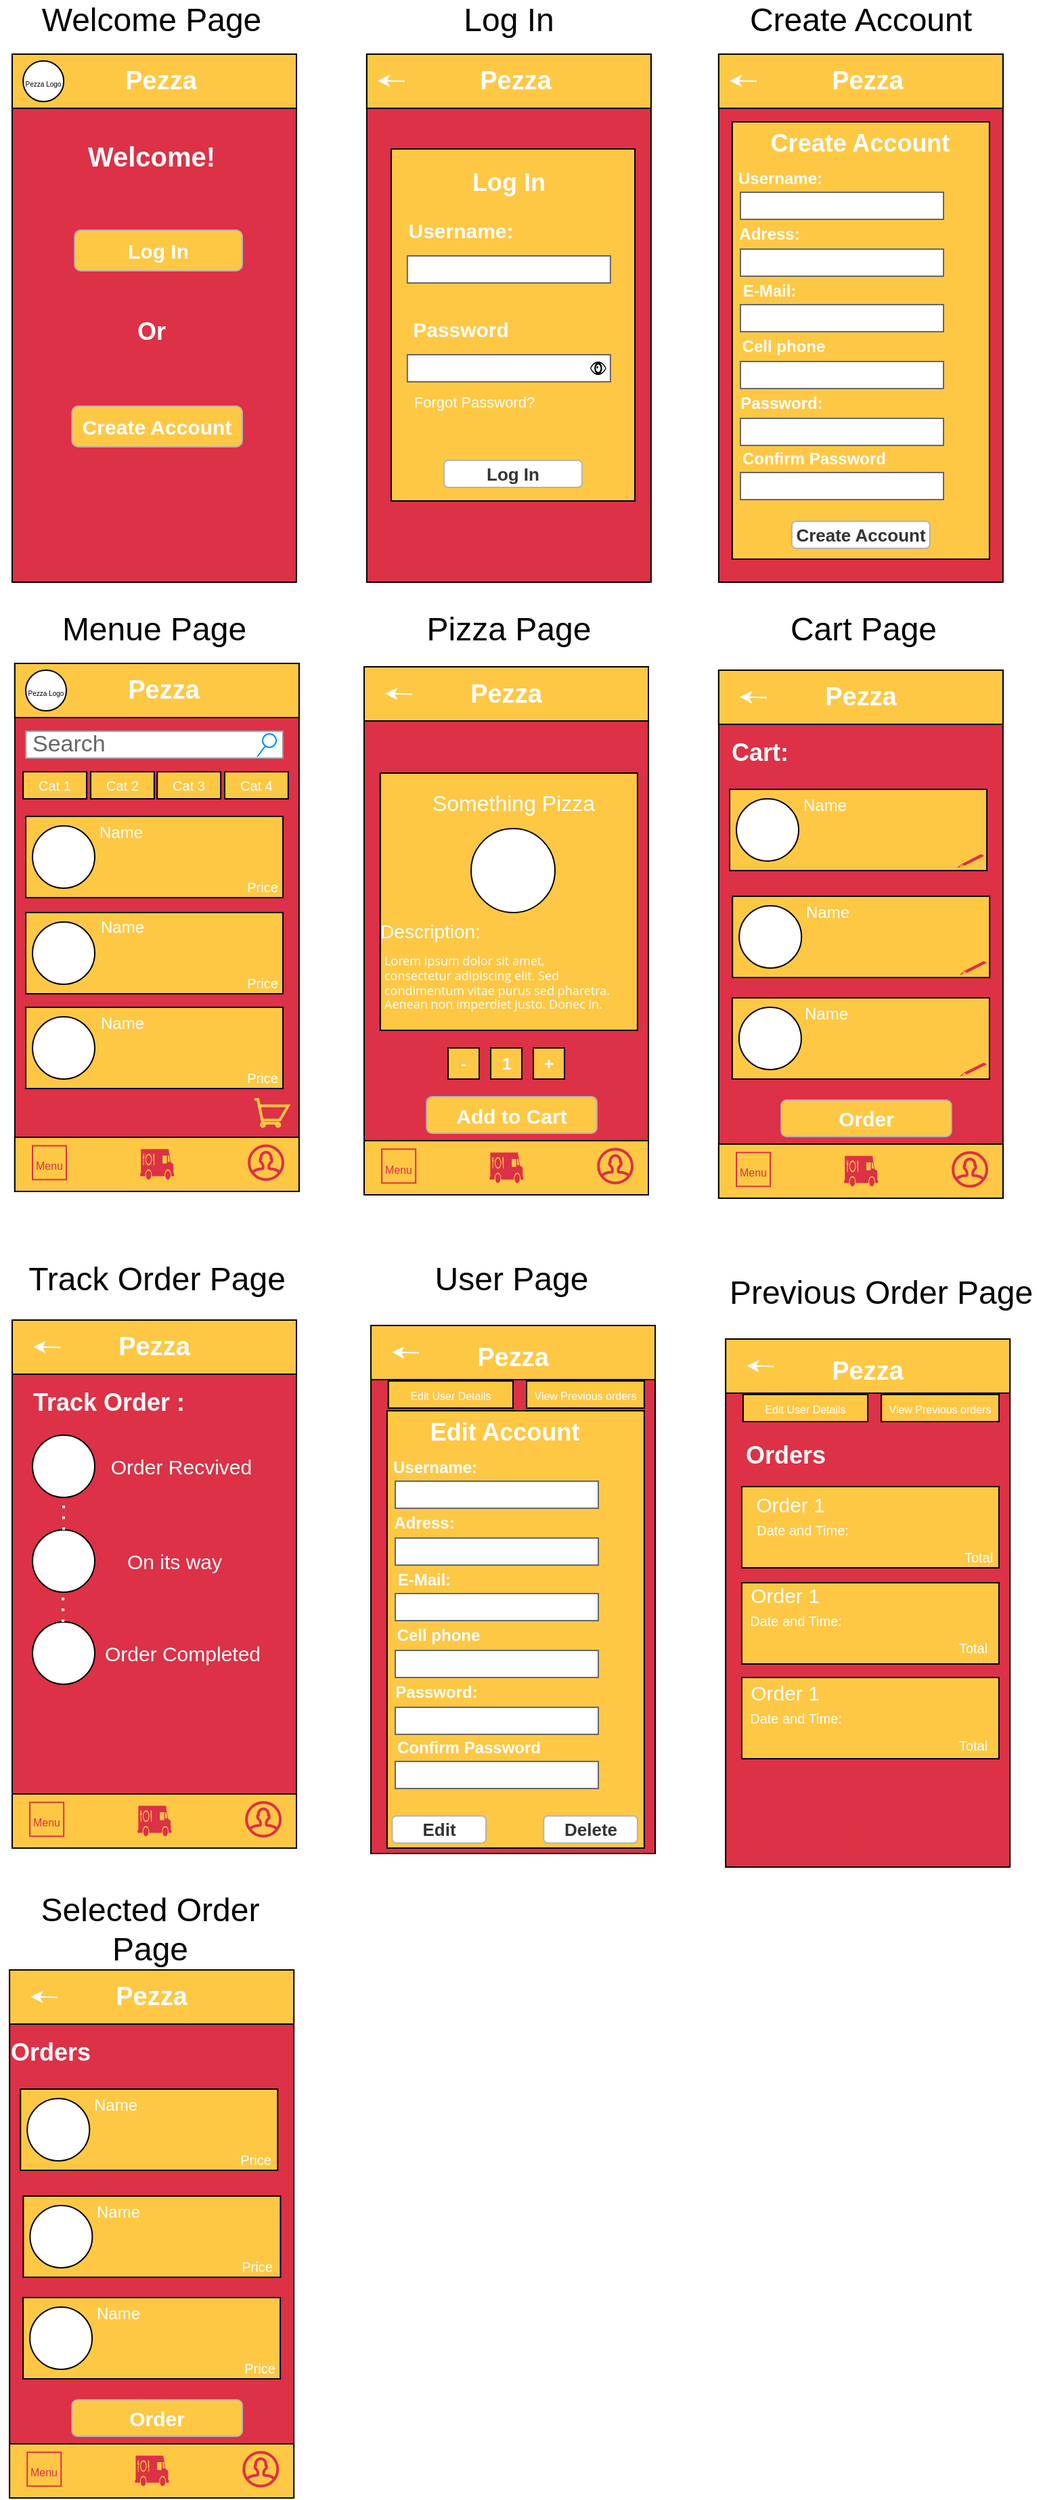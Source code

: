 <mxfile version="24.7.8">
  <diagram name="Page-1" id="f1b7ffb7-ca1e-a977-7cf5-a751b3c06c05">
    <mxGraphModel dx="1050" dy="621" grid="1" gridSize="10" guides="1" tooltips="1" connect="1" arrows="1" fold="1" page="1" pageScale="1" pageWidth="826" pageHeight="1169" background="#ffffff" math="0" shadow="0">
      <root>
        <mxCell id="0" />
        <mxCell id="1" parent="0" />
        <mxCell id="0DdBnisEBWxJlXfPd2sO-61" value="" style="rounded=0;whiteSpace=wrap;html=1;fillColor=#DC3146;" parent="1" vertex="1">
          <mxGeometry x="60" y="60" width="210" height="390" as="geometry" />
        </mxCell>
        <mxCell id="0DdBnisEBWxJlXfPd2sO-62" value="Welcome!" style="text;html=1;align=center;verticalAlign=middle;whiteSpace=wrap;rounded=0;fontSize=20;fontColor=#FFFFFF;fontStyle=1" parent="1" vertex="1">
          <mxGeometry x="103.07" y="120" width="120" height="30" as="geometry" />
        </mxCell>
        <mxCell id="0DdBnisEBWxJlXfPd2sO-65" value="" style="rounded=0;whiteSpace=wrap;html=1;fillColor=#FEC845;" parent="1" vertex="1">
          <mxGeometry x="60" y="60" width="210" height="40" as="geometry" />
        </mxCell>
        <mxCell id="0DdBnisEBWxJlXfPd2sO-68" value="Log In" style="rounded=1;html=1;shadow=0;dashed=0;whiteSpace=wrap;fontSize=15;fillColor=#FEC845;align=center;strokeColor=#B3B3B3;fontColor=#FFFFFF;fontStyle=1" parent="1" vertex="1">
          <mxGeometry x="106.12" y="190" width="123.88" height="30" as="geometry" />
        </mxCell>
        <mxCell id="0DdBnisEBWxJlXfPd2sO-69" value="Create Account" style="rounded=1;html=1;shadow=0;dashed=0;whiteSpace=wrap;fontSize=15;fillColor=#FEC845;align=center;strokeColor=#B3B3B3;fontColor=#FFFFFF;labelBackgroundColor=#FEC845;labelBorderColor=#FEC845;fontStyle=1" parent="1" vertex="1">
          <mxGeometry x="104.19" y="320" width="125.81" height="30" as="geometry" />
        </mxCell>
        <mxCell id="0DdBnisEBWxJlXfPd2sO-70" value="Or" style="text;html=1;align=center;verticalAlign=middle;whiteSpace=wrap;rounded=0;fontSize=18;fontColor=#FFFFFF;fontStyle=1" parent="1" vertex="1">
          <mxGeometry x="133.06" y="250" width="60" height="30" as="geometry" />
        </mxCell>
        <mxCell id="0DdBnisEBWxJlXfPd2sO-72" value="&lt;font&gt;Pezza&lt;/font&gt;" style="text;html=1;align=center;verticalAlign=middle;whiteSpace=wrap;rounded=0;fontSize=19;fontStyle=1;fontColor=#FFFFFF;" parent="1" vertex="1">
          <mxGeometry x="110" y="62.5" width="120" height="35" as="geometry" />
        </mxCell>
        <mxCell id="0DdBnisEBWxJlXfPd2sO-73" value="&lt;font style=&quot;font-size: 5px;&quot;&gt;Pezza Logo&lt;/font&gt;" style="ellipse;whiteSpace=wrap;html=1;aspect=fixed;" parent="1" vertex="1">
          <mxGeometry x="68.07" y="65" width="30" height="30" as="geometry" />
        </mxCell>
        <mxCell id="0DdBnisEBWxJlXfPd2sO-74" value="&lt;font style=&quot;font-size: 24px;&quot;&gt;Welcome Page&lt;/font&gt;" style="text;html=1;align=center;verticalAlign=middle;whiteSpace=wrap;rounded=0;" parent="1" vertex="1">
          <mxGeometry x="56.12" y="20" width="213.88" height="30" as="geometry" />
        </mxCell>
        <mxCell id="0DdBnisEBWxJlXfPd2sO-84" value="&lt;span style=&quot;font-size: 24px;&quot;&gt;Log In&lt;/span&gt;" style="text;html=1;align=center;verticalAlign=middle;whiteSpace=wrap;rounded=0;" parent="1" vertex="1">
          <mxGeometry x="320" y="20" width="213.88" height="30" as="geometry" />
        </mxCell>
        <mxCell id="0DdBnisEBWxJlXfPd2sO-93" value="" style="rounded=0;whiteSpace=wrap;html=1;fillColor=#DC3146;" parent="1" vertex="1">
          <mxGeometry x="321.94" y="60" width="210" height="390" as="geometry" />
        </mxCell>
        <mxCell id="0DdBnisEBWxJlXfPd2sO-95" value="" style="rounded=0;whiteSpace=wrap;html=1;fillColor=#FEC845;" parent="1" vertex="1">
          <mxGeometry x="321.94" y="60" width="210" height="40" as="geometry" />
        </mxCell>
        <mxCell id="0DdBnisEBWxJlXfPd2sO-100" value="&lt;font&gt;Pezza&lt;/font&gt;" style="text;html=1;align=center;verticalAlign=middle;whiteSpace=wrap;rounded=0;fontSize=19;fontStyle=1;fontColor=#FFFFFF;" parent="1" vertex="1">
          <mxGeometry x="371.94" y="62.5" width="120" height="35" as="geometry" />
        </mxCell>
        <mxCell id="0DdBnisEBWxJlXfPd2sO-102" value="" style="endArrow=classic;html=1;rounded=0;strokeColor=#FFFFFF;" parent="1" edge="1">
          <mxGeometry width="50" height="50" relative="1" as="geometry">
            <mxPoint x="350" y="80" as="sourcePoint" />
            <mxPoint x="330" y="79.58" as="targetPoint" />
          </mxGeometry>
        </mxCell>
        <mxCell id="0DdBnisEBWxJlXfPd2sO-103" value="" style="rounded=0;whiteSpace=wrap;html=1;fillColor=#FEC845;" parent="1" vertex="1">
          <mxGeometry x="340" y="130" width="180" height="260" as="geometry" />
        </mxCell>
        <mxCell id="0DdBnisEBWxJlXfPd2sO-104" value="" style="strokeWidth=1;shadow=0;dashed=0;align=center;html=1;shape=mxgraph.mockup.text.textBox;fontColor=#666666;align=left;fontSize=17;spacingLeft=4;spacingTop=-3;whiteSpace=wrap;strokeColor=#666666;mainText=" parent="1" vertex="1">
          <mxGeometry x="351.94" y="209" width="150" height="20" as="geometry" />
        </mxCell>
        <mxCell id="0DdBnisEBWxJlXfPd2sO-105" value="" style="strokeWidth=1;shadow=0;dashed=0;align=center;html=1;shape=mxgraph.mockup.text.textBox;fontColor=#666666;align=left;fontSize=17;spacingLeft=4;spacingTop=-3;whiteSpace=wrap;strokeColor=#666666;mainText=" parent="1" vertex="1">
          <mxGeometry x="351.94" y="282" width="150" height="20" as="geometry" />
        </mxCell>
        <mxCell id="0DdBnisEBWxJlXfPd2sO-106" value="Log In" style="text;html=1;align=center;verticalAlign=middle;whiteSpace=wrap;rounded=0;fontSize=18;fontColor=#FFFFFF;fontStyle=1" parent="1" vertex="1">
          <mxGeometry x="366.94" y="140" width="120" height="30" as="geometry" />
        </mxCell>
        <mxCell id="0DdBnisEBWxJlXfPd2sO-107" value="Username:" style="text;html=1;align=center;verticalAlign=middle;whiteSpace=wrap;rounded=0;fontSize=15;fontColor=#FFFFFF;fontStyle=1" parent="1" vertex="1">
          <mxGeometry x="351.94" y="180" width="78.94" height="20" as="geometry" />
        </mxCell>
        <mxCell id="0DdBnisEBWxJlXfPd2sO-108" value="Password" style="text;html=1;align=center;verticalAlign=middle;whiteSpace=wrap;rounded=0;fontSize=15;fontColor=#FFFFFF;fontStyle=1" parent="1" vertex="1">
          <mxGeometry x="351.94" y="253" width="78.94" height="20" as="geometry" />
        </mxCell>
        <mxCell id="0DdBnisEBWxJlXfPd2sO-109" value="Forgot Password?" style="text;html=1;align=center;verticalAlign=middle;whiteSpace=wrap;rounded=0;fontColor=#FFFFFF;fontSize=11;" parent="1" vertex="1">
          <mxGeometry x="351.94" y="302" width="98.94" height="30" as="geometry" />
        </mxCell>
        <mxCell id="0DdBnisEBWxJlXfPd2sO-110" value="Log In" style="rounded=1;html=1;shadow=0;dashed=0;whiteSpace=wrap;fontSize=13;fillColor=#FFFFFF;align=center;strokeColor=#B3B3B3;fontColor=#333333;fontStyle=1" parent="1" vertex="1">
          <mxGeometry x="379.03" y="360" width="101.94" height="20" as="geometry" />
        </mxCell>
        <mxCell id="0DdBnisEBWxJlXfPd2sO-111" value="&lt;span style=&quot;font-size: 24px;&quot;&gt;Create Account&lt;/span&gt;" style="text;html=1;align=center;verticalAlign=middle;whiteSpace=wrap;rounded=0;" parent="1" vertex="1">
          <mxGeometry x="580" y="20" width="213.88" height="30" as="geometry" />
        </mxCell>
        <mxCell id="0DdBnisEBWxJlXfPd2sO-112" value="" style="rounded=0;whiteSpace=wrap;html=1;fillColor=#DC3146;" parent="1" vertex="1">
          <mxGeometry x="581.94" y="60" width="210" height="390" as="geometry" />
        </mxCell>
        <mxCell id="0DdBnisEBWxJlXfPd2sO-113" value="" style="rounded=0;whiteSpace=wrap;html=1;fillColor=#FEC845;" parent="1" vertex="1">
          <mxGeometry x="581.94" y="60" width="210" height="40" as="geometry" />
        </mxCell>
        <mxCell id="0DdBnisEBWxJlXfPd2sO-115" value="&lt;font&gt;Pezza&lt;/font&gt;" style="text;html=1;align=center;verticalAlign=middle;whiteSpace=wrap;rounded=0;fontSize=19;fontStyle=1;fontColor=#FFFFFF;" parent="1" vertex="1">
          <mxGeometry x="631.94" y="62.5" width="120" height="35" as="geometry" />
        </mxCell>
        <mxCell id="0DdBnisEBWxJlXfPd2sO-116" value="" style="endArrow=classic;html=1;rounded=0;strokeColor=#FFFFFF;" parent="1" edge="1">
          <mxGeometry width="50" height="50" relative="1" as="geometry">
            <mxPoint x="610" y="80" as="sourcePoint" />
            <mxPoint x="590" y="79.58" as="targetPoint" />
          </mxGeometry>
        </mxCell>
        <mxCell id="0DdBnisEBWxJlXfPd2sO-117" value="" style="rounded=0;whiteSpace=wrap;html=1;fillColor=#FEC845;" parent="1" vertex="1">
          <mxGeometry x="591.94" y="110" width="190" height="323" as="geometry" />
        </mxCell>
        <mxCell id="0DdBnisEBWxJlXfPd2sO-124" value="Create Account" style="rounded=1;html=1;shadow=0;dashed=0;whiteSpace=wrap;fontSize=13;fillColor=#FFFFFF;align=center;strokeColor=#B3B3B3;fontColor=#333333;fontStyle=1" parent="1" vertex="1">
          <mxGeometry x="635.97" y="405" width="101.94" height="20" as="geometry" />
        </mxCell>
        <mxCell id="0DdBnisEBWxJlXfPd2sO-125" value="" style="shape=mxgraph.signs.healthcare.eye;html=1;pointerEvents=1;fillColor=#000000;strokeColor=none;verticalLabelPosition=bottom;verticalAlign=top;align=center;" parent="1" vertex="1">
          <mxGeometry x="486.94" y="287" width="11.94" height="10" as="geometry" />
        </mxCell>
        <mxCell id="0DdBnisEBWxJlXfPd2sO-126" value="Create Account" style="text;html=1;align=center;verticalAlign=middle;whiteSpace=wrap;rounded=0;fontSize=18;fontColor=#FFFFFF;fontStyle=1" parent="1" vertex="1">
          <mxGeometry x="618.47" y="111" width="136.94" height="30" as="geometry" />
        </mxCell>
        <mxCell id="0DdBnisEBWxJlXfPd2sO-127" value="Username:" style="text;html=1;align=center;verticalAlign=middle;whiteSpace=wrap;rounded=0;fontSize=12;fontColor=#FFFFFF;fontStyle=1" parent="1" vertex="1">
          <mxGeometry x="597.94" y="142" width="58.94" height="20" as="geometry" />
        </mxCell>
        <mxCell id="0DdBnisEBWxJlXfPd2sO-128" value="" style="strokeWidth=1;shadow=0;dashed=0;align=center;html=1;shape=mxgraph.mockup.text.textBox;fontColor=#666666;align=left;fontSize=17;spacingLeft=4;spacingTop=-3;whiteSpace=wrap;strokeColor=#666666;mainText=" parent="1" vertex="1">
          <mxGeometry x="598" y="162" width="150" height="20" as="geometry" />
        </mxCell>
        <mxCell id="0DdBnisEBWxJlXfPd2sO-129" value="" style="strokeWidth=1;shadow=0;dashed=0;align=center;html=1;shape=mxgraph.mockup.text.textBox;fontColor=#666666;align=left;fontSize=17;spacingLeft=4;spacingTop=-3;whiteSpace=wrap;strokeColor=#666666;mainText=" parent="1" vertex="1">
          <mxGeometry x="598" y="204" width="150" height="20" as="geometry" />
        </mxCell>
        <mxCell id="0DdBnisEBWxJlXfPd2sO-130" value="Adress:" style="text;html=1;align=center;verticalAlign=middle;whiteSpace=wrap;rounded=0;fontSize=12;fontColor=#FFFFFF;fontStyle=1" parent="1" vertex="1">
          <mxGeometry x="598.94" y="183" width="40.88" height="20" as="geometry" />
        </mxCell>
        <mxCell id="0DdBnisEBWxJlXfPd2sO-131" value="" style="strokeWidth=1;shadow=0;dashed=0;align=center;html=1;shape=mxgraph.mockup.text.textBox;fontColor=#666666;align=left;fontSize=17;spacingLeft=4;spacingTop=-3;whiteSpace=wrap;strokeColor=#666666;mainText=" parent="1" vertex="1">
          <mxGeometry x="598" y="245" width="150" height="20" as="geometry" />
        </mxCell>
        <mxCell id="0DdBnisEBWxJlXfPd2sO-132" value="E-Mail:" style="text;html=1;align=center;verticalAlign=middle;whiteSpace=wrap;rounded=0;fontSize=12;fontColor=#FFFFFF;fontStyle=1" parent="1" vertex="1">
          <mxGeometry x="597" y="225" width="44.94" height="20" as="geometry" />
        </mxCell>
        <mxCell id="0DdBnisEBWxJlXfPd2sO-133" value="" style="strokeWidth=1;shadow=0;dashed=0;align=center;html=1;shape=mxgraph.mockup.text.textBox;fontColor=#666666;align=left;fontSize=17;spacingLeft=4;spacingTop=-3;whiteSpace=wrap;strokeColor=#666666;mainText=" parent="1" vertex="1">
          <mxGeometry x="598" y="287" width="150" height="20" as="geometry" />
        </mxCell>
        <mxCell id="0DdBnisEBWxJlXfPd2sO-134" value="Cell phone" style="text;html=1;align=center;verticalAlign=middle;whiteSpace=wrap;rounded=0;fontSize=12;fontColor=#FFFFFF;fontStyle=1" parent="1" vertex="1">
          <mxGeometry x="597" y="266" width="65.94" height="20" as="geometry" />
        </mxCell>
        <mxCell id="0DdBnisEBWxJlXfPd2sO-135" value="" style="strokeWidth=1;shadow=0;dashed=0;align=center;html=1;shape=mxgraph.mockup.text.textBox;fontColor=#666666;align=left;fontSize=17;spacingLeft=4;spacingTop=-3;whiteSpace=wrap;strokeColor=#666666;mainText=" parent="1" vertex="1">
          <mxGeometry x="598.0" y="329" width="150" height="20" as="geometry" />
        </mxCell>
        <mxCell id="0DdBnisEBWxJlXfPd2sO-136" value="Password:" style="text;html=1;align=center;verticalAlign=middle;whiteSpace=wrap;rounded=0;fontSize=12;fontColor=#FFFFFF;fontStyle=1" parent="1" vertex="1">
          <mxGeometry x="599" y="308" width="58.88" height="20" as="geometry" />
        </mxCell>
        <mxCell id="0DdBnisEBWxJlXfPd2sO-145" value="" style="strokeWidth=1;shadow=0;dashed=0;align=center;html=1;shape=mxgraph.mockup.text.textBox;fontColor=#666666;align=left;fontSize=17;spacingLeft=4;spacingTop=-3;whiteSpace=wrap;strokeColor=#666666;mainText=" parent="1" vertex="1">
          <mxGeometry x="598.0" y="369" width="150" height="20" as="geometry" />
        </mxCell>
        <mxCell id="0DdBnisEBWxJlXfPd2sO-146" value="Confirm Password" style="text;html=1;align=center;verticalAlign=middle;whiteSpace=wrap;rounded=0;fontSize=12;fontColor=#FFFFFF;fontStyle=1" parent="1" vertex="1">
          <mxGeometry x="598" y="349" width="108.94" height="20" as="geometry" />
        </mxCell>
        <mxCell id="0DdBnisEBWxJlXfPd2sO-147" value="" style="rounded=0;whiteSpace=wrap;html=1;fillColor=#DC3146;" parent="1" vertex="1">
          <mxGeometry x="61.94" y="510" width="210" height="390" as="geometry" />
        </mxCell>
        <mxCell id="0DdBnisEBWxJlXfPd2sO-149" value="" style="rounded=0;whiteSpace=wrap;html=1;fillColor=#FEC845;" parent="1" vertex="1">
          <mxGeometry x="61.94" y="510" width="210" height="40" as="geometry" />
        </mxCell>
        <mxCell id="0DdBnisEBWxJlXfPd2sO-153" value="&lt;font&gt;Pezza&lt;/font&gt;" style="text;html=1;align=center;verticalAlign=middle;whiteSpace=wrap;rounded=0;fontSize=19;fontStyle=1;fontColor=#FFFFFF;" parent="1" vertex="1">
          <mxGeometry x="111.94" y="512.5" width="120" height="35" as="geometry" />
        </mxCell>
        <mxCell id="0DdBnisEBWxJlXfPd2sO-154" value="&lt;font style=&quot;font-size: 5px;&quot;&gt;Pezza Logo&lt;/font&gt;" style="ellipse;whiteSpace=wrap;html=1;aspect=fixed;" parent="1" vertex="1">
          <mxGeometry x="70.01" y="515" width="30" height="30" as="geometry" />
        </mxCell>
        <mxCell id="0DdBnisEBWxJlXfPd2sO-155" value="&lt;span style=&quot;font-size: 24px;&quot;&gt;Menue Page&lt;/span&gt;" style="text;html=1;align=center;verticalAlign=middle;whiteSpace=wrap;rounded=0;" parent="1" vertex="1">
          <mxGeometry x="58.06" y="470" width="213.88" height="30" as="geometry" />
        </mxCell>
        <mxCell id="0DdBnisEBWxJlXfPd2sO-156" value="" style="rounded=0;whiteSpace=wrap;html=1;fillColor=#FEC845;" parent="1" vertex="1">
          <mxGeometry x="61.94" y="860" width="210" height="40" as="geometry" />
        </mxCell>
        <mxCell id="0DdBnisEBWxJlXfPd2sO-157" value="" style="html=1;verticalLabelPosition=bottom;align=center;labelBackgroundColor=#ffffff;verticalAlign=top;strokeWidth=2;strokeColor=#DC3146;shadow=0;dashed=0;shape=mxgraph.ios7.icons.user;fillColor=#FEC845;" parent="1" vertex="1">
          <mxGeometry x="235.02" y="866.25" width="24.99" height="25" as="geometry" />
        </mxCell>
        <mxCell id="0DdBnisEBWxJlXfPd2sO-158" value="" style="html=1;verticalLabelPosition=bottom;align=center;labelBackgroundColor=#ffffff;verticalAlign=top;strokeWidth=2;strokeColor=#FEC845;shadow=0;dashed=0;shape=mxgraph.ios7.icons.shopping_cart;fillColor=#DC3146;" parent="1" vertex="1">
          <mxGeometry x="238.94" y="832" width="25" height="20" as="geometry" />
        </mxCell>
        <mxCell id="0DdBnisEBWxJlXfPd2sO-164" value="" style="shape=mxgraph.signs.food.food_truck;html=1;pointerEvents=1;fillColor=#DC3146;strokeColor=none;verticalLabelPosition=bottom;verticalAlign=top;align=center;gradientColor=none;" parent="1" vertex="1">
          <mxGeometry x="154.6" y="868.75" width="24.99" height="22.5" as="geometry" />
        </mxCell>
        <mxCell id="0DdBnisEBWxJlXfPd2sO-236" value="Search" style="strokeWidth=1;shadow=0;dashed=0;align=center;html=1;shape=mxgraph.mockup.forms.searchBox;strokeColor=#999999;mainText=;strokeColor2=#008cff;fontColor=#666666;fontSize=17;align=left;spacingLeft=3;whiteSpace=wrap;" parent="1" vertex="1">
          <mxGeometry x="70" y="560" width="190" height="20" as="geometry" />
        </mxCell>
        <mxCell id="0DdBnisEBWxJlXfPd2sO-237" value="Cat 1" style="rounded=0;whiteSpace=wrap;html=1;fillColor=#FEC845;fontColor=#FFFFFF;fontSize=10;" parent="1" vertex="1">
          <mxGeometry x="68.07" y="590" width="46.94" height="20" as="geometry" />
        </mxCell>
        <mxCell id="0DdBnisEBWxJlXfPd2sO-238" value="Cat 2" style="rounded=0;whiteSpace=wrap;html=1;fillColor=#FEC845;fontColor=#FFFFFF;fontSize=10;" parent="1" vertex="1">
          <mxGeometry x="118" y="590" width="46.94" height="20" as="geometry" />
        </mxCell>
        <mxCell id="0DdBnisEBWxJlXfPd2sO-239" value="Cat 3" style="rounded=0;whiteSpace=wrap;html=1;fillColor=#FEC845;fontColor=#FFFFFF;fontSize=10;" parent="1" vertex="1">
          <mxGeometry x="167.13" y="590" width="46.94" height="20" as="geometry" />
        </mxCell>
        <mxCell id="0DdBnisEBWxJlXfPd2sO-240" value="Cat 4" style="rounded=0;whiteSpace=wrap;html=1;fillColor=#FEC845;fontColor=#FFFFFF;fontSize=10;" parent="1" vertex="1">
          <mxGeometry x="217" y="590" width="46.94" height="20" as="geometry" />
        </mxCell>
        <mxCell id="0DdBnisEBWxJlXfPd2sO-241" value="" style="rounded=0;whiteSpace=wrap;html=1;fontColor=#333333;fillColor=#FEC845;" parent="1" vertex="1">
          <mxGeometry x="70.01" y="623" width="190" height="60" as="geometry" />
        </mxCell>
        <mxCell id="0DdBnisEBWxJlXfPd2sO-242" value="" style="rounded=0;whiteSpace=wrap;html=1;fillColor=#FEC845;" parent="1" vertex="1">
          <mxGeometry x="70" y="694" width="190" height="60" as="geometry" />
        </mxCell>
        <mxCell id="0DdBnisEBWxJlXfPd2sO-243" value="" style="rounded=0;whiteSpace=wrap;html=1;fillColor=#FEC845;" parent="1" vertex="1">
          <mxGeometry x="70.01" y="764" width="190" height="60" as="geometry" />
        </mxCell>
        <mxCell id="0DdBnisEBWxJlXfPd2sO-244" value="" style="whiteSpace=wrap;html=1;aspect=fixed;fillColor=none;strokeColor=#DC3146;" parent="1" vertex="1">
          <mxGeometry x="75.01" y="866.25" width="25" height="25" as="geometry" />
        </mxCell>
        <mxCell id="0DdBnisEBWxJlXfPd2sO-246" value="Menu" style="text;html=1;align=center;verticalAlign=middle;whiteSpace=wrap;rounded=0;fontSize=8;fontColor=#DC3146;" parent="1" vertex="1">
          <mxGeometry x="75.01" y="876.25" width="24.99" height="10" as="geometry" />
        </mxCell>
        <mxCell id="0DdBnisEBWxJlXfPd2sO-247" value="" style="ellipse;whiteSpace=wrap;html=1;aspect=fixed;" parent="1" vertex="1">
          <mxGeometry x="75.01" y="630" width="46" height="46" as="geometry" />
        </mxCell>
        <mxCell id="0DdBnisEBWxJlXfPd2sO-248" value="" style="ellipse;whiteSpace=wrap;html=1;aspect=fixed;" parent="1" vertex="1">
          <mxGeometry x="75.01" y="701" width="46" height="46" as="geometry" />
        </mxCell>
        <mxCell id="0DdBnisEBWxJlXfPd2sO-249" value="" style="ellipse;whiteSpace=wrap;html=1;aspect=fixed;" parent="1" vertex="1">
          <mxGeometry x="75.01" y="771" width="46" height="46" as="geometry" />
        </mxCell>
        <mxCell id="0DdBnisEBWxJlXfPd2sO-250" value="Name" style="text;html=1;align=center;verticalAlign=middle;whiteSpace=wrap;rounded=0;fontColor=#FFFFFF;" parent="1" vertex="1">
          <mxGeometry x="125.53" y="630" width="29.07" height="10" as="geometry" />
        </mxCell>
        <mxCell id="0DdBnisEBWxJlXfPd2sO-253" value="Name" style="text;html=1;align=center;verticalAlign=middle;whiteSpace=wrap;rounded=0;fontColor=#FFFFFF;" parent="1" vertex="1">
          <mxGeometry x="126.94" y="700" width="29.07" height="10" as="geometry" />
        </mxCell>
        <mxCell id="0DdBnisEBWxJlXfPd2sO-254" value="Name" style="text;html=1;align=center;verticalAlign=middle;whiteSpace=wrap;rounded=0;fontColor=#FFFFFF;" parent="1" vertex="1">
          <mxGeometry x="126.94" y="771" width="29.07" height="10" as="geometry" />
        </mxCell>
        <mxCell id="0DdBnisEBWxJlXfPd2sO-255" value="Price" style="text;html=1;align=center;verticalAlign=middle;whiteSpace=wrap;rounded=0;fontSize=10;fontColor=#FFFFFF;" parent="1" vertex="1">
          <mxGeometry x="230" y="666" width="29.99" height="17" as="geometry" />
        </mxCell>
        <mxCell id="0DdBnisEBWxJlXfPd2sO-256" value="Price" style="text;html=1;align=center;verticalAlign=middle;whiteSpace=wrap;rounded=0;fontSize=10;fontColor=#FFFFFF;" parent="1" vertex="1">
          <mxGeometry x="230" y="737" width="29.99" height="17" as="geometry" />
        </mxCell>
        <mxCell id="0DdBnisEBWxJlXfPd2sO-257" value="Price" style="text;html=1;align=center;verticalAlign=middle;whiteSpace=wrap;rounded=0;fontSize=10;fontColor=#FFFFFF;" parent="1" vertex="1">
          <mxGeometry x="230" y="807" width="29.99" height="17" as="geometry" />
        </mxCell>
        <mxCell id="0DdBnisEBWxJlXfPd2sO-286" value="" style="rounded=0;whiteSpace=wrap;html=1;fillColor=#DC3146;" parent="1" vertex="1">
          <mxGeometry x="320" y="512.5" width="210" height="390" as="geometry" />
        </mxCell>
        <mxCell id="0DdBnisEBWxJlXfPd2sO-287" value="" style="rounded=0;whiteSpace=wrap;html=1;fillColor=#FEC845;" parent="1" vertex="1">
          <mxGeometry x="320" y="512.5" width="210" height="40" as="geometry" />
        </mxCell>
        <mxCell id="0DdBnisEBWxJlXfPd2sO-288" value="&lt;font&gt;Pezza&lt;/font&gt;" style="text;html=1;align=center;verticalAlign=middle;whiteSpace=wrap;rounded=0;fontSize=19;fontStyle=1;fontColor=#FFFFFF;" parent="1" vertex="1">
          <mxGeometry x="365" y="515" width="120" height="35" as="geometry" />
        </mxCell>
        <mxCell id="0DdBnisEBWxJlXfPd2sO-290" value="" style="rounded=0;whiteSpace=wrap;html=1;fillColor=#FEC845;" parent="1" vertex="1">
          <mxGeometry x="320" y="862.5" width="210" height="40" as="geometry" />
        </mxCell>
        <mxCell id="0DdBnisEBWxJlXfPd2sO-291" value="" style="html=1;verticalLabelPosition=bottom;align=center;labelBackgroundColor=#ffffff;verticalAlign=top;strokeWidth=2;strokeColor=#DC3146;shadow=0;dashed=0;shape=mxgraph.ios7.icons.user;fillColor=#FEC845;" parent="1" vertex="1">
          <mxGeometry x="493.08" y="868.75" width="24.99" height="25" as="geometry" />
        </mxCell>
        <mxCell id="0DdBnisEBWxJlXfPd2sO-293" value="" style="shape=mxgraph.signs.food.food_truck;html=1;pointerEvents=1;fillColor=#DC3146;strokeColor=none;verticalLabelPosition=bottom;verticalAlign=top;align=center;gradientColor=none;" parent="1" vertex="1">
          <mxGeometry x="412.66" y="871.25" width="24.99" height="22.5" as="geometry" />
        </mxCell>
        <mxCell id="0DdBnisEBWxJlXfPd2sO-299" value="" style="rounded=0;whiteSpace=wrap;html=1;fontColor=#333333;fillColor=#FEC845;" parent="1" vertex="1">
          <mxGeometry x="331.94" y="591" width="190" height="190" as="geometry" />
        </mxCell>
        <mxCell id="0DdBnisEBWxJlXfPd2sO-302" value="" style="whiteSpace=wrap;html=1;aspect=fixed;fillColor=none;strokeColor=#DC3146;" parent="1" vertex="1">
          <mxGeometry x="333.07" y="868.75" width="25" height="25" as="geometry" />
        </mxCell>
        <mxCell id="0DdBnisEBWxJlXfPd2sO-303" value="Menu" style="text;html=1;align=center;verticalAlign=middle;whiteSpace=wrap;rounded=0;fontSize=8;fontColor=#DC3146;" parent="1" vertex="1">
          <mxGeometry x="333.07" y="878.75" width="24.99" height="10" as="geometry" />
        </mxCell>
        <mxCell id="0DdBnisEBWxJlXfPd2sO-304" value="" style="ellipse;whiteSpace=wrap;html=1;aspect=fixed;" parent="1" vertex="1">
          <mxGeometry x="399" y="632" width="62" height="62" as="geometry" />
        </mxCell>
        <mxCell id="0DdBnisEBWxJlXfPd2sO-307" value="&lt;span style=&quot;font-size: 16px;&quot;&gt;Something Pizza&lt;/span&gt;" style="text;html=1;align=center;verticalAlign=middle;whiteSpace=wrap;rounded=0;fontColor=#FFFFFF;" parent="1" vertex="1">
          <mxGeometry x="356.5" y="603" width="147" height="20" as="geometry" />
        </mxCell>
        <mxCell id="0DdBnisEBWxJlXfPd2sO-310" value="&lt;span style=&quot;font-family: &amp;quot;Open Sans&amp;quot;, Arial, sans-serif; font-size: 9px;&quot;&gt;Lorem ipsum dolor sit amet, consectetur adipiscing elit. Sed condimentum vitae purus sed pharetra. Aenean non imperdiet justo. Donec in.&lt;/span&gt;" style="text;html=1;align=left;verticalAlign=middle;whiteSpace=wrap;rounded=0;fontSize=9;labelBackgroundColor=none;fontColor=#FFFFFF;fontStyle=0" parent="1" vertex="1">
          <mxGeometry x="333.07" y="710" width="171.93" height="71" as="geometry" />
        </mxCell>
        <mxCell id="0DdBnisEBWxJlXfPd2sO-313" value="&lt;span style=&quot;font-size: 24px;&quot;&gt;Pizza Page&lt;/span&gt;" style="text;html=1;align=center;verticalAlign=middle;whiteSpace=wrap;rounded=0;" parent="1" vertex="1">
          <mxGeometry x="320" y="470" width="213.88" height="30" as="geometry" />
        </mxCell>
        <mxCell id="0DdBnisEBWxJlXfPd2sO-314" value="" style="endArrow=classic;html=1;rounded=0;strokeColor=#FFFFFF;" parent="1" edge="1">
          <mxGeometry width="50" height="50" relative="1" as="geometry">
            <mxPoint x="355.56" y="532.71" as="sourcePoint" />
            <mxPoint x="335.56" y="532.29" as="targetPoint" />
          </mxGeometry>
        </mxCell>
        <mxCell id="0DdBnisEBWxJlXfPd2sO-319" value="&lt;span style=&quot;font-size: 14px;&quot;&gt;Description:&lt;/span&gt;" style="text;html=1;align=center;verticalAlign=middle;whiteSpace=wrap;rounded=0;fontColor=#FFFFFF;" parent="1" vertex="1">
          <mxGeometry x="333.07" y="697.5" width="71.94" height="20" as="geometry" />
        </mxCell>
        <mxCell id="0DdBnisEBWxJlXfPd2sO-322" value="1" style="whiteSpace=wrap;html=1;aspect=fixed;fontColor=#FFFFFF;fillColor=#FEC845;fontStyle=1" parent="1" vertex="1">
          <mxGeometry x="413.5" y="794" width="23" height="23" as="geometry" />
        </mxCell>
        <mxCell id="0DdBnisEBWxJlXfPd2sO-323" value="-" style="whiteSpace=wrap;html=1;aspect=fixed;fontColor=#FFFFFF;fillColor=#FEC845;fontStyle=1" parent="1" vertex="1">
          <mxGeometry x="382.01" y="794" width="23" height="23" as="geometry" />
        </mxCell>
        <mxCell id="0DdBnisEBWxJlXfPd2sO-324" value="+" style="whiteSpace=wrap;html=1;aspect=fixed;fontColor=#FFFFFF;labelBackgroundColor=#FEC845;fillColor=#FEC845;fontStyle=1" parent="1" vertex="1">
          <mxGeometry x="445.0" y="794" width="23" height="23" as="geometry" />
        </mxCell>
        <mxCell id="0DdBnisEBWxJlXfPd2sO-327" value="Add to Cart" style="rounded=1;html=1;shadow=0;dashed=0;whiteSpace=wrap;fontSize=15;fillColor=#FEC845;align=center;strokeColor=#B3B3B3;fontColor=#FFFFFF;labelBackgroundColor=#FEC845;labelBorderColor=#FEC845;fontStyle=1" parent="1" vertex="1">
          <mxGeometry x="366.13" y="830" width="125.81" height="27" as="geometry" />
        </mxCell>
        <mxCell id="0DdBnisEBWxJlXfPd2sO-328" value="" style="rounded=0;whiteSpace=wrap;html=1;fillColor=#DC3146;" parent="1" vertex="1">
          <mxGeometry x="581.94" y="515" width="210" height="390" as="geometry" />
        </mxCell>
        <mxCell id="0DdBnisEBWxJlXfPd2sO-329" value="" style="rounded=0;whiteSpace=wrap;html=1;fillColor=#FEC845;" parent="1" vertex="1">
          <mxGeometry x="581.94" y="515" width="210" height="40" as="geometry" />
        </mxCell>
        <mxCell id="0DdBnisEBWxJlXfPd2sO-330" value="&lt;font&gt;Pezza&lt;/font&gt;" style="text;html=1;align=center;verticalAlign=middle;whiteSpace=wrap;rounded=0;fontSize=19;fontStyle=1;fontColor=#FFFFFF;" parent="1" vertex="1">
          <mxGeometry x="626.94" y="517.5" width="120" height="35" as="geometry" />
        </mxCell>
        <mxCell id="0DdBnisEBWxJlXfPd2sO-331" value="" style="rounded=0;whiteSpace=wrap;html=1;fillColor=#FEC845;" parent="1" vertex="1">
          <mxGeometry x="581.94" y="865" width="210" height="40" as="geometry" />
        </mxCell>
        <mxCell id="0DdBnisEBWxJlXfPd2sO-332" value="" style="html=1;verticalLabelPosition=bottom;align=center;labelBackgroundColor=#ffffff;verticalAlign=top;strokeWidth=2;strokeColor=#DC3146;shadow=0;dashed=0;shape=mxgraph.ios7.icons.user;fillColor=#FEC845;" parent="1" vertex="1">
          <mxGeometry x="755.02" y="871.25" width="24.99" height="25" as="geometry" />
        </mxCell>
        <mxCell id="0DdBnisEBWxJlXfPd2sO-333" value="" style="shape=mxgraph.signs.food.food_truck;html=1;pointerEvents=1;fillColor=#DC3146;strokeColor=none;verticalLabelPosition=bottom;verticalAlign=top;align=center;gradientColor=none;" parent="1" vertex="1">
          <mxGeometry x="674.6" y="873.75" width="24.99" height="22.5" as="geometry" />
        </mxCell>
        <mxCell id="0DdBnisEBWxJlXfPd2sO-335" value="" style="whiteSpace=wrap;html=1;aspect=fixed;fillColor=none;strokeColor=#DC3146;" parent="1" vertex="1">
          <mxGeometry x="595.01" y="871.25" width="25" height="25" as="geometry" />
        </mxCell>
        <mxCell id="0DdBnisEBWxJlXfPd2sO-336" value="Menu" style="text;html=1;align=center;verticalAlign=middle;whiteSpace=wrap;rounded=0;fontSize=8;fontColor=#DC3146;" parent="1" vertex="1">
          <mxGeometry x="595.01" y="881.25" width="24.99" height="10" as="geometry" />
        </mxCell>
        <mxCell id="0DdBnisEBWxJlXfPd2sO-340" value="" style="endArrow=classic;html=1;rounded=0;strokeColor=#FFFFFF;" parent="1" edge="1">
          <mxGeometry width="50" height="50" relative="1" as="geometry">
            <mxPoint x="617.5" y="535.21" as="sourcePoint" />
            <mxPoint x="597.5" y="534.79" as="targetPoint" />
          </mxGeometry>
        </mxCell>
        <mxCell id="0DdBnisEBWxJlXfPd2sO-345" value="Order" style="rounded=1;html=1;shadow=0;dashed=0;whiteSpace=wrap;fontSize=15;fillColor=#FEC845;align=center;strokeColor=#B3B3B3;fontColor=#FFFFFF;labelBackgroundColor=#FEC845;labelBorderColor=#FEC845;fontStyle=1" parent="1" vertex="1">
          <mxGeometry x="628.07" y="832.5" width="125.81" height="27" as="geometry" />
        </mxCell>
        <mxCell id="0DdBnisEBWxJlXfPd2sO-346" value="&lt;span style=&quot;font-size: 24px;&quot;&gt;Cart Page&lt;/span&gt;" style="text;html=1;align=center;verticalAlign=middle;whiteSpace=wrap;rounded=0;" parent="1" vertex="1">
          <mxGeometry x="581.94" y="470" width="213.88" height="30" as="geometry" />
        </mxCell>
        <mxCell id="0DdBnisEBWxJlXfPd2sO-347" value="Cart:" style="text;html=1;align=center;verticalAlign=middle;whiteSpace=wrap;rounded=0;fontSize=18;fontColor=#FFFFFF;fontStyle=1" parent="1" vertex="1">
          <mxGeometry x="592.09" y="561" width="40.89" height="30" as="geometry" />
        </mxCell>
        <mxCell id="0DdBnisEBWxJlXfPd2sO-348" value="" style="rounded=0;whiteSpace=wrap;html=1;fontColor=#333333;fillColor=#FEC845;" parent="1" vertex="1">
          <mxGeometry x="590.01" y="603" width="190" height="60" as="geometry" />
        </mxCell>
        <mxCell id="0DdBnisEBWxJlXfPd2sO-349" value="" style="ellipse;whiteSpace=wrap;html=1;aspect=fixed;" parent="1" vertex="1">
          <mxGeometry x="595.01" y="610" width="46" height="46" as="geometry" />
        </mxCell>
        <mxCell id="0DdBnisEBWxJlXfPd2sO-350" value="Name" style="text;html=1;align=center;verticalAlign=middle;whiteSpace=wrap;rounded=0;fontColor=#FFFFFF;" parent="1" vertex="1">
          <mxGeometry x="645.53" y="610" width="29.07" height="10" as="geometry" />
        </mxCell>
        <mxCell id="0DdBnisEBWxJlXfPd2sO-352" value="" style="rounded=0;whiteSpace=wrap;html=1;fontColor=#333333;fillColor=#FEC845;" parent="1" vertex="1">
          <mxGeometry x="592.09" y="682" width="190" height="60" as="geometry" />
        </mxCell>
        <mxCell id="0DdBnisEBWxJlXfPd2sO-353" value="" style="ellipse;whiteSpace=wrap;html=1;aspect=fixed;" parent="1" vertex="1">
          <mxGeometry x="597.09" y="689" width="46" height="46" as="geometry" />
        </mxCell>
        <mxCell id="0DdBnisEBWxJlXfPd2sO-354" value="Name" style="text;html=1;align=center;verticalAlign=middle;whiteSpace=wrap;rounded=0;fontColor=#FFFFFF;" parent="1" vertex="1">
          <mxGeometry x="647.61" y="689" width="29.07" height="10" as="geometry" />
        </mxCell>
        <mxCell id="0DdBnisEBWxJlXfPd2sO-361" value="" style="rounded=0;whiteSpace=wrap;html=1;fontColor=#333333;fillColor=#FEC845;" parent="1" vertex="1">
          <mxGeometry x="591.94" y="757" width="190" height="60" as="geometry" />
        </mxCell>
        <mxCell id="0DdBnisEBWxJlXfPd2sO-362" value="" style="ellipse;whiteSpace=wrap;html=1;aspect=fixed;" parent="1" vertex="1">
          <mxGeometry x="596.94" y="764" width="46" height="46" as="geometry" />
        </mxCell>
        <mxCell id="0DdBnisEBWxJlXfPd2sO-363" value="Name" style="text;html=1;align=center;verticalAlign=middle;whiteSpace=wrap;rounded=0;fontColor=#FFFFFF;" parent="1" vertex="1">
          <mxGeometry x="647.46" y="764" width="29.07" height="10" as="geometry" />
        </mxCell>
        <mxCell id="0DdBnisEBWxJlXfPd2sO-365" value="" style="rounded=0;whiteSpace=wrap;html=1;fillColor=#DC3146;" parent="1" vertex="1">
          <mxGeometry x="60" y="995" width="210" height="390" as="geometry" />
        </mxCell>
        <mxCell id="0DdBnisEBWxJlXfPd2sO-366" value="" style="rounded=0;whiteSpace=wrap;html=1;fillColor=#FEC845;" parent="1" vertex="1">
          <mxGeometry x="60" y="995" width="210" height="40" as="geometry" />
        </mxCell>
        <mxCell id="0DdBnisEBWxJlXfPd2sO-367" value="&lt;font&gt;Pezza&lt;/font&gt;" style="text;html=1;align=center;verticalAlign=middle;whiteSpace=wrap;rounded=0;fontSize=19;fontStyle=1;fontColor=#FFFFFF;" parent="1" vertex="1">
          <mxGeometry x="105" y="997.5" width="120" height="35" as="geometry" />
        </mxCell>
        <mxCell id="0DdBnisEBWxJlXfPd2sO-368" value="" style="rounded=0;whiteSpace=wrap;html=1;fillColor=#FEC845;" parent="1" vertex="1">
          <mxGeometry x="60" y="1345" width="210" height="40" as="geometry" />
        </mxCell>
        <mxCell id="0DdBnisEBWxJlXfPd2sO-369" value="" style="html=1;verticalLabelPosition=bottom;align=center;labelBackgroundColor=#ffffff;verticalAlign=top;strokeWidth=2;strokeColor=#DC3146;shadow=0;dashed=0;shape=mxgraph.ios7.icons.user;fillColor=#FEC845;" parent="1" vertex="1">
          <mxGeometry x="233.08" y="1351.25" width="24.99" height="25" as="geometry" />
        </mxCell>
        <mxCell id="0DdBnisEBWxJlXfPd2sO-370" value="" style="shape=mxgraph.signs.food.food_truck;html=1;pointerEvents=1;fillColor=#DC3146;strokeColor=none;verticalLabelPosition=bottom;verticalAlign=top;align=center;gradientColor=none;" parent="1" vertex="1">
          <mxGeometry x="152.66" y="1353.75" width="24.99" height="22.5" as="geometry" />
        </mxCell>
        <mxCell id="0DdBnisEBWxJlXfPd2sO-371" value="" style="whiteSpace=wrap;html=1;aspect=fixed;fillColor=none;strokeColor=#DC3146;" parent="1" vertex="1">
          <mxGeometry x="73.07" y="1351.25" width="25" height="25" as="geometry" />
        </mxCell>
        <mxCell id="0DdBnisEBWxJlXfPd2sO-372" value="Menu" style="text;html=1;align=center;verticalAlign=middle;whiteSpace=wrap;rounded=0;fontSize=8;fontColor=#DC3146;" parent="1" vertex="1">
          <mxGeometry x="73.07" y="1361.25" width="24.99" height="10" as="geometry" />
        </mxCell>
        <mxCell id="0DdBnisEBWxJlXfPd2sO-373" value="" style="endArrow=classic;html=1;rounded=0;strokeColor=#FFFFFF;" parent="1" edge="1">
          <mxGeometry width="50" height="50" relative="1" as="geometry">
            <mxPoint x="95.56" y="1015.21" as="sourcePoint" />
            <mxPoint x="75.56" y="1014.79" as="targetPoint" />
          </mxGeometry>
        </mxCell>
        <mxCell id="0DdBnisEBWxJlXfPd2sO-375" value="&lt;span style=&quot;font-size: 24px;&quot;&gt;Track Order Page&lt;/span&gt;" style="text;html=1;align=center;verticalAlign=middle;whiteSpace=wrap;rounded=0;" parent="1" vertex="1">
          <mxGeometry x="60" y="950" width="213.88" height="30" as="geometry" />
        </mxCell>
        <mxCell id="0DdBnisEBWxJlXfPd2sO-376" value="Track Order :" style="text;html=1;align=center;verticalAlign=middle;whiteSpace=wrap;rounded=0;fontSize=18;fontColor=#FFFFFF;fontStyle=1" parent="1" vertex="1">
          <mxGeometry x="69.99" y="1041" width="123.07" height="30" as="geometry" />
        </mxCell>
        <mxCell id="0DdBnisEBWxJlXfPd2sO-390" value="" style="sketch=0;pointerEvents=1;shadow=0;dashed=0;html=1;strokeColor=none;fillColor=#DC3146;labelPosition=center;verticalLabelPosition=bottom;verticalAlign=top;outlineConnect=0;align=center;shape=mxgraph.office.concepts.writing_pencil;rotation=0;" parent="1" vertex="1">
          <mxGeometry x="759.92" y="730" width="20" height="10" as="geometry" />
        </mxCell>
        <mxCell id="0DdBnisEBWxJlXfPd2sO-391" value="" style="sketch=0;pointerEvents=1;shadow=0;dashed=0;html=1;strokeColor=none;fillColor=#DC3146;labelPosition=center;verticalLabelPosition=bottom;verticalAlign=top;outlineConnect=0;align=center;shape=mxgraph.office.concepts.writing_pencil;rotation=0;" parent="1" vertex="1">
          <mxGeometry x="758.01" y="651" width="20" height="10" as="geometry" />
        </mxCell>
        <mxCell id="0DdBnisEBWxJlXfPd2sO-392" value="" style="sketch=0;pointerEvents=1;shadow=0;dashed=0;html=1;strokeColor=none;fillColor=#DC3146;labelPosition=center;verticalLabelPosition=bottom;verticalAlign=top;outlineConnect=0;align=center;shape=mxgraph.office.concepts.writing_pencil;rotation=0;" parent="1" vertex="1">
          <mxGeometry x="759.94" y="805" width="20" height="10" as="geometry" />
        </mxCell>
        <mxCell id="0DdBnisEBWxJlXfPd2sO-393" value="" style="ellipse;whiteSpace=wrap;html=1;aspect=fixed;" parent="1" vertex="1">
          <mxGeometry x="75.01" y="1080" width="46" height="46" as="geometry" />
        </mxCell>
        <mxCell id="0DdBnisEBWxJlXfPd2sO-394" value="Order Recvived" style="text;html=1;align=center;verticalAlign=middle;whiteSpace=wrap;rounded=0;fontColor=#FFFFFF;fontSize=15;" parent="1" vertex="1">
          <mxGeometry x="125.53" y="1088" width="118.4" height="30" as="geometry" />
        </mxCell>
        <mxCell id="0DdBnisEBWxJlXfPd2sO-395" value="" style="ellipse;whiteSpace=wrap;html=1;aspect=fixed;" parent="1" vertex="1">
          <mxGeometry x="75.01" y="1150" width="46" height="46" as="geometry" />
        </mxCell>
        <mxCell id="0DdBnisEBWxJlXfPd2sO-396" value="On its way" style="text;html=1;align=center;verticalAlign=middle;whiteSpace=wrap;rounded=0;fontColor=#FFFFFF;fontSize=15;" parent="1" vertex="1">
          <mxGeometry x="121.01" y="1158" width="118.4" height="30" as="geometry" />
        </mxCell>
        <mxCell id="0DdBnisEBWxJlXfPd2sO-398" value="" style="ellipse;whiteSpace=wrap;html=1;aspect=fixed;" parent="1" vertex="1">
          <mxGeometry x="75.01" y="1218" width="46" height="46" as="geometry" />
        </mxCell>
        <mxCell id="0DdBnisEBWxJlXfPd2sO-399" value="Order Completed" style="text;html=1;align=center;verticalAlign=middle;whiteSpace=wrap;rounded=0;fontColor=#FFFFFF;fontSize=15;" parent="1" vertex="1">
          <mxGeometry x="126.94" y="1226" width="118.4" height="30" as="geometry" />
        </mxCell>
        <mxCell id="0DdBnisEBWxJlXfPd2sO-400" value="" style="endArrow=none;dashed=1;html=1;dashPattern=1 3;strokeWidth=2;rounded=0;entryX=0.5;entryY=1;entryDx=0;entryDy=0;exitX=0.5;exitY=0;exitDx=0;exitDy=0;strokeColor=#FFFFFF;" parent="1" source="0DdBnisEBWxJlXfPd2sO-395" target="0DdBnisEBWxJlXfPd2sO-393" edge="1">
          <mxGeometry width="50" height="50" relative="1" as="geometry">
            <mxPoint x="76.94" y="1160" as="sourcePoint" />
            <mxPoint x="126.94" y="1110" as="targetPoint" />
          </mxGeometry>
        </mxCell>
        <mxCell id="0DdBnisEBWxJlXfPd2sO-401" value="" style="endArrow=none;dashed=1;html=1;dashPattern=1 3;strokeWidth=2;rounded=0;entryX=0.5;entryY=1;entryDx=0;entryDy=0;exitX=0.5;exitY=0;exitDx=0;exitDy=0;strokeColor=#FFFFFF;" parent="1" edge="1">
          <mxGeometry width="50" height="50" relative="1" as="geometry">
            <mxPoint x="97.55" y="1218" as="sourcePoint" />
            <mxPoint x="97.55" y="1194" as="targetPoint" />
          </mxGeometry>
        </mxCell>
        <mxCell id="0DdBnisEBWxJlXfPd2sO-402" value="" style="rounded=0;whiteSpace=wrap;html=1;fillColor=#DC3146;" parent="1" vertex="1">
          <mxGeometry x="325" y="999" width="210" height="390" as="geometry" />
        </mxCell>
        <mxCell id="0DdBnisEBWxJlXfPd2sO-403" value="" style="rounded=0;whiteSpace=wrap;html=1;fillColor=#FEC845;" parent="1" vertex="1">
          <mxGeometry x="325" y="999" width="210" height="40" as="geometry" />
        </mxCell>
        <mxCell id="0DdBnisEBWxJlXfPd2sO-404" value="&lt;font&gt;Pezza&lt;/font&gt;" style="text;html=1;align=center;verticalAlign=middle;whiteSpace=wrap;rounded=0;fontSize=19;fontStyle=1;fontColor=#FFFFFF;" parent="1" vertex="1">
          <mxGeometry x="370" y="1001.5" width="120" height="42.5" as="geometry" />
        </mxCell>
        <mxCell id="0DdBnisEBWxJlXfPd2sO-407" value="" style="shape=mxgraph.signs.food.food_truck;html=1;pointerEvents=1;fillColor=#DC3146;strokeColor=none;verticalLabelPosition=bottom;verticalAlign=top;align=center;gradientColor=none;" parent="1" vertex="1">
          <mxGeometry x="417.66" y="1357.75" width="24.99" height="22.5" as="geometry" />
        </mxCell>
        <mxCell id="0DdBnisEBWxJlXfPd2sO-408" value="" style="whiteSpace=wrap;html=1;aspect=fixed;fillColor=none;strokeColor=#DC3146;" parent="1" vertex="1">
          <mxGeometry x="338.07" y="1355.25" width="25" height="25" as="geometry" />
        </mxCell>
        <mxCell id="0DdBnisEBWxJlXfPd2sO-409" value="Menu" style="text;html=1;align=center;verticalAlign=middle;whiteSpace=wrap;rounded=0;fontSize=8;fontColor=#DC3146;" parent="1" vertex="1">
          <mxGeometry x="338.07" y="1365.25" width="24.99" height="10" as="geometry" />
        </mxCell>
        <mxCell id="0DdBnisEBWxJlXfPd2sO-410" value="" style="endArrow=classic;html=1;rounded=0;strokeColor=#FFFFFF;" parent="1" edge="1">
          <mxGeometry width="50" height="50" relative="1" as="geometry">
            <mxPoint x="360.56" y="1019.21" as="sourcePoint" />
            <mxPoint x="340.56" y="1018.79" as="targetPoint" />
          </mxGeometry>
        </mxCell>
        <mxCell id="0DdBnisEBWxJlXfPd2sO-421" value="" style="rounded=0;whiteSpace=wrap;html=1;fillColor=#FEC845;" parent="1" vertex="1">
          <mxGeometry x="336.94" y="1062" width="190" height="323" as="geometry" />
        </mxCell>
        <mxCell id="0DdBnisEBWxJlXfPd2sO-422" value="Edit" style="rounded=1;html=1;shadow=0;dashed=0;whiteSpace=wrap;fontSize=13;fillColor=#FFFFFF;align=center;strokeColor=#B3B3B3;fontColor=#333333;fontStyle=1" parent="1" vertex="1">
          <mxGeometry x="340.71" y="1361.25" width="69.29" height="20" as="geometry" />
        </mxCell>
        <mxCell id="0DdBnisEBWxJlXfPd2sO-423" value="Edit Account" style="text;html=1;align=center;verticalAlign=middle;whiteSpace=wrap;rounded=0;fontSize=18;fontColor=#FFFFFF;fontStyle=1" parent="1" vertex="1">
          <mxGeometry x="363.47" y="1063" width="121.53" height="30" as="geometry" />
        </mxCell>
        <mxCell id="0DdBnisEBWxJlXfPd2sO-424" value="Username:" style="text;html=1;align=center;verticalAlign=middle;whiteSpace=wrap;rounded=0;fontSize=12;fontColor=#FFFFFF;fontStyle=1" parent="1" vertex="1">
          <mxGeometry x="342.94" y="1094" width="58.94" height="20" as="geometry" />
        </mxCell>
        <mxCell id="0DdBnisEBWxJlXfPd2sO-425" value="" style="strokeWidth=1;shadow=0;dashed=0;align=center;html=1;shape=mxgraph.mockup.text.textBox;fontColor=#666666;align=left;fontSize=17;spacingLeft=4;spacingTop=-3;whiteSpace=wrap;strokeColor=#666666;mainText=" parent="1" vertex="1">
          <mxGeometry x="343" y="1114" width="150" height="20" as="geometry" />
        </mxCell>
        <mxCell id="0DdBnisEBWxJlXfPd2sO-426" value="" style="strokeWidth=1;shadow=0;dashed=0;align=center;html=1;shape=mxgraph.mockup.text.textBox;fontColor=#666666;align=left;fontSize=17;spacingLeft=4;spacingTop=-3;whiteSpace=wrap;strokeColor=#666666;mainText=" parent="1" vertex="1">
          <mxGeometry x="343" y="1156" width="150" height="20" as="geometry" />
        </mxCell>
        <mxCell id="0DdBnisEBWxJlXfPd2sO-427" value="Adress:" style="text;html=1;align=center;verticalAlign=middle;whiteSpace=wrap;rounded=0;fontSize=12;fontColor=#FFFFFF;fontStyle=1" parent="1" vertex="1">
          <mxGeometry x="343.94" y="1135" width="40.88" height="20" as="geometry" />
        </mxCell>
        <mxCell id="0DdBnisEBWxJlXfPd2sO-428" value="" style="strokeWidth=1;shadow=0;dashed=0;align=center;html=1;shape=mxgraph.mockup.text.textBox;fontColor=#666666;align=left;fontSize=17;spacingLeft=4;spacingTop=-3;whiteSpace=wrap;strokeColor=#666666;mainText=" parent="1" vertex="1">
          <mxGeometry x="343" y="1197" width="150" height="20" as="geometry" />
        </mxCell>
        <mxCell id="0DdBnisEBWxJlXfPd2sO-429" value="E-Mail:" style="text;html=1;align=center;verticalAlign=middle;whiteSpace=wrap;rounded=0;fontSize=12;fontColor=#FFFFFF;fontStyle=1" parent="1" vertex="1">
          <mxGeometry x="342" y="1177" width="44.94" height="20" as="geometry" />
        </mxCell>
        <mxCell id="0DdBnisEBWxJlXfPd2sO-430" value="" style="strokeWidth=1;shadow=0;dashed=0;align=center;html=1;shape=mxgraph.mockup.text.textBox;fontColor=#666666;align=left;fontSize=17;spacingLeft=4;spacingTop=-3;whiteSpace=wrap;strokeColor=#666666;mainText=" parent="1" vertex="1">
          <mxGeometry x="343" y="1239" width="150" height="20" as="geometry" />
        </mxCell>
        <mxCell id="0DdBnisEBWxJlXfPd2sO-431" value="Cell phone" style="text;html=1;align=center;verticalAlign=middle;whiteSpace=wrap;rounded=0;fontSize=12;fontColor=#FFFFFF;fontStyle=1" parent="1" vertex="1">
          <mxGeometry x="342" y="1218" width="65.94" height="20" as="geometry" />
        </mxCell>
        <mxCell id="0DdBnisEBWxJlXfPd2sO-432" value="" style="strokeWidth=1;shadow=0;dashed=0;align=center;html=1;shape=mxgraph.mockup.text.textBox;fontColor=#666666;align=left;fontSize=17;spacingLeft=4;spacingTop=-3;whiteSpace=wrap;strokeColor=#666666;mainText=" parent="1" vertex="1">
          <mxGeometry x="343" y="1281" width="150" height="20" as="geometry" />
        </mxCell>
        <mxCell id="0DdBnisEBWxJlXfPd2sO-433" value="Password:" style="text;html=1;align=center;verticalAlign=middle;whiteSpace=wrap;rounded=0;fontSize=12;fontColor=#FFFFFF;fontStyle=1" parent="1" vertex="1">
          <mxGeometry x="344" y="1260" width="58.88" height="20" as="geometry" />
        </mxCell>
        <mxCell id="0DdBnisEBWxJlXfPd2sO-434" value="" style="strokeWidth=1;shadow=0;dashed=0;align=center;html=1;shape=mxgraph.mockup.text.textBox;fontColor=#666666;align=left;fontSize=17;spacingLeft=4;spacingTop=-3;whiteSpace=wrap;strokeColor=#666666;mainText=" parent="1" vertex="1">
          <mxGeometry x="343" y="1321" width="150" height="20" as="geometry" />
        </mxCell>
        <mxCell id="0DdBnisEBWxJlXfPd2sO-435" value="Confirm Password" style="text;html=1;align=center;verticalAlign=middle;whiteSpace=wrap;rounded=0;fontSize=12;fontColor=#FFFFFF;fontStyle=1" parent="1" vertex="1">
          <mxGeometry x="343" y="1301" width="108.94" height="20" as="geometry" />
        </mxCell>
        <mxCell id="0DdBnisEBWxJlXfPd2sO-436" value="&lt;font style=&quot;font-size: 8px;&quot;&gt;Edit User Details&lt;/font&gt;" style="rounded=0;whiteSpace=wrap;html=1;fillColor=#FEC845;fontColor=#FFFFFF;fontSize=10;" parent="1" vertex="1">
          <mxGeometry x="337.88" y="1040" width="92.12" height="20" as="geometry" />
        </mxCell>
        <mxCell id="0DdBnisEBWxJlXfPd2sO-437" value="&lt;font style=&quot;font-size: 8px;&quot;&gt;View Previous orders&lt;/font&gt;" style="rounded=0;whiteSpace=wrap;html=1;fillColor=#FEC845;fontColor=#FFFFFF;fontSize=10;" parent="1" vertex="1">
          <mxGeometry x="440" y="1040" width="86.94" height="20" as="geometry" />
        </mxCell>
        <mxCell id="0DdBnisEBWxJlXfPd2sO-438" value="&lt;span style=&quot;font-size: 24px;&quot;&gt;User Page&lt;/span&gt;" style="text;html=1;align=center;verticalAlign=middle;whiteSpace=wrap;rounded=0;" parent="1" vertex="1">
          <mxGeometry x="321.94" y="950" width="213.88" height="30" as="geometry" />
        </mxCell>
        <mxCell id="0DdBnisEBWxJlXfPd2sO-439" value="" style="rounded=0;whiteSpace=wrap;html=1;fillColor=#DC3146;" parent="1" vertex="1">
          <mxGeometry x="587.07" y="1009" width="210" height="390" as="geometry" />
        </mxCell>
        <mxCell id="0DdBnisEBWxJlXfPd2sO-440" value="" style="rounded=0;whiteSpace=wrap;html=1;fillColor=#FEC845;" parent="1" vertex="1">
          <mxGeometry x="587.07" y="1009" width="210" height="40" as="geometry" />
        </mxCell>
        <mxCell id="0DdBnisEBWxJlXfPd2sO-441" value="&lt;font&gt;Pezza&lt;/font&gt;" style="text;html=1;align=center;verticalAlign=middle;whiteSpace=wrap;rounded=0;fontSize=19;fontStyle=1;fontColor=#FFFFFF;" parent="1" vertex="1">
          <mxGeometry x="632.07" y="1011.5" width="120" height="42.5" as="geometry" />
        </mxCell>
        <mxCell id="0DdBnisEBWxJlXfPd2sO-442" value="" style="shape=mxgraph.signs.food.food_truck;html=1;pointerEvents=1;fillColor=#DC3146;strokeColor=none;verticalLabelPosition=bottom;verticalAlign=top;align=center;gradientColor=none;" parent="1" vertex="1">
          <mxGeometry x="679.73" y="1367.75" width="24.99" height="22.5" as="geometry" />
        </mxCell>
        <mxCell id="0DdBnisEBWxJlXfPd2sO-443" value="" style="whiteSpace=wrap;html=1;aspect=fixed;fillColor=none;strokeColor=#DC3146;" parent="1" vertex="1">
          <mxGeometry x="600.14" y="1365.25" width="25" height="25" as="geometry" />
        </mxCell>
        <mxCell id="0DdBnisEBWxJlXfPd2sO-444" value="Menu" style="text;html=1;align=center;verticalAlign=middle;whiteSpace=wrap;rounded=0;fontSize=8;fontColor=#DC3146;" parent="1" vertex="1">
          <mxGeometry x="600.14" y="1375.25" width="24.99" height="10" as="geometry" />
        </mxCell>
        <mxCell id="0DdBnisEBWxJlXfPd2sO-445" value="" style="endArrow=classic;html=1;rounded=0;strokeColor=#FFFFFF;" parent="1" edge="1">
          <mxGeometry width="50" height="50" relative="1" as="geometry">
            <mxPoint x="622.63" y="1029.21" as="sourcePoint" />
            <mxPoint x="602.63" y="1028.79" as="targetPoint" />
          </mxGeometry>
        </mxCell>
        <mxCell id="0DdBnisEBWxJlXfPd2sO-461" value="&lt;font style=&quot;font-size: 8px;&quot;&gt;Edit User Details&lt;/font&gt;" style="rounded=0;whiteSpace=wrap;html=1;fillColor=#FEC845;fontColor=#FFFFFF;fontSize=10;" parent="1" vertex="1">
          <mxGeometry x="599.95" y="1050" width="92.12" height="20" as="geometry" />
        </mxCell>
        <mxCell id="0DdBnisEBWxJlXfPd2sO-462" value="&lt;font style=&quot;font-size: 8px;&quot;&gt;View Previous orders&lt;/font&gt;" style="rounded=0;whiteSpace=wrap;html=1;fillColor=#FEC845;fontColor=#FFFFFF;fontSize=10;" parent="1" vertex="1">
          <mxGeometry x="702.07" y="1050" width="86.94" height="20" as="geometry" />
        </mxCell>
        <mxCell id="0DdBnisEBWxJlXfPd2sO-463" value="&lt;span style=&quot;font-size: 24px;&quot;&gt;Previous Order Page&lt;/span&gt;" style="text;html=1;align=center;verticalAlign=middle;whiteSpace=wrap;rounded=0;" parent="1" vertex="1">
          <mxGeometry x="584.01" y="960" width="235.99" height="30" as="geometry" />
        </mxCell>
        <mxCell id="0DdBnisEBWxJlXfPd2sO-464" value="Orders" style="text;html=1;align=center;verticalAlign=middle;whiteSpace=wrap;rounded=0;fontSize=18;fontColor=#FFFFFF;fontStyle=1" parent="1" vertex="1">
          <mxGeometry x="600.14" y="1080" width="62.91" height="30" as="geometry" />
        </mxCell>
        <mxCell id="0DdBnisEBWxJlXfPd2sO-465" value="" style="rounded=0;whiteSpace=wrap;html=1;fontColor=#333333;fillColor=#FEC845;" parent="1" vertex="1">
          <mxGeometry x="598.95" y="1118" width="190" height="60" as="geometry" />
        </mxCell>
        <mxCell id="0DdBnisEBWxJlXfPd2sO-466" value="" style="rounded=0;whiteSpace=wrap;html=1;fillColor=#FEC845;" parent="1" vertex="1">
          <mxGeometry x="598.94" y="1189" width="190" height="60" as="geometry" />
        </mxCell>
        <mxCell id="0DdBnisEBWxJlXfPd2sO-467" value="" style="rounded=0;whiteSpace=wrap;html=1;fillColor=#FEC845;" parent="1" vertex="1">
          <mxGeometry x="598.95" y="1259" width="190" height="60" as="geometry" />
        </mxCell>
        <mxCell id="0DdBnisEBWxJlXfPd2sO-471" value="Order 1" style="text;html=1;align=center;verticalAlign=middle;whiteSpace=wrap;rounded=0;fontColor=#FFFFFF;fontSize=15;" parent="1" vertex="1">
          <mxGeometry x="607.41" y="1126" width="55.53" height="10" as="geometry" />
        </mxCell>
        <mxCell id="0DdBnisEBWxJlXfPd2sO-474" value="Total" style="text;html=1;align=center;verticalAlign=middle;whiteSpace=wrap;rounded=0;fontSize=10;fontColor=#FFFFFF;" parent="1" vertex="1">
          <mxGeometry x="758.94" y="1161" width="29.99" height="17" as="geometry" />
        </mxCell>
        <mxCell id="0DdBnisEBWxJlXfPd2sO-477" value="Date and Time:" style="text;html=1;align=center;verticalAlign=middle;whiteSpace=wrap;rounded=0;fontSize=10;fontColor=#FFFFFF;" parent="1" vertex="1">
          <mxGeometry x="607.52" y="1141" width="72.48" height="17" as="geometry" />
        </mxCell>
        <mxCell id="0DdBnisEBWxJlXfPd2sO-482" value="Order 1" style="text;html=1;align=center;verticalAlign=middle;whiteSpace=wrap;rounded=0;fontColor=#FFFFFF;fontSize=15;" parent="1" vertex="1">
          <mxGeometry x="603.18" y="1193" width="55.53" height="10" as="geometry" />
        </mxCell>
        <mxCell id="0DdBnisEBWxJlXfPd2sO-483" value="Total" style="text;html=1;align=center;verticalAlign=middle;whiteSpace=wrap;rounded=0;fontSize=10;fontColor=#FFFFFF;" parent="1" vertex="1">
          <mxGeometry x="754.71" y="1228" width="29.99" height="17" as="geometry" />
        </mxCell>
        <mxCell id="0DdBnisEBWxJlXfPd2sO-484" value="Date and Time:" style="text;html=1;align=center;verticalAlign=middle;whiteSpace=wrap;rounded=0;fontSize=10;fontColor=#FFFFFF;" parent="1" vertex="1">
          <mxGeometry x="603.29" y="1208" width="72.48" height="17" as="geometry" />
        </mxCell>
        <mxCell id="0DdBnisEBWxJlXfPd2sO-485" value="Order 1" style="text;html=1;align=center;verticalAlign=middle;whiteSpace=wrap;rounded=0;fontColor=#FFFFFF;fontSize=15;" parent="1" vertex="1">
          <mxGeometry x="603.18" y="1265" width="55.53" height="10" as="geometry" />
        </mxCell>
        <mxCell id="0DdBnisEBWxJlXfPd2sO-486" value="Total" style="text;html=1;align=center;verticalAlign=middle;whiteSpace=wrap;rounded=0;fontSize=10;fontColor=#FFFFFF;" parent="1" vertex="1">
          <mxGeometry x="754.71" y="1300" width="29.99" height="17" as="geometry" />
        </mxCell>
        <mxCell id="0DdBnisEBWxJlXfPd2sO-487" value="Date and Time:" style="text;html=1;align=center;verticalAlign=middle;whiteSpace=wrap;rounded=0;fontSize=10;fontColor=#FFFFFF;" parent="1" vertex="1">
          <mxGeometry x="603.29" y="1280" width="72.48" height="17" as="geometry" />
        </mxCell>
        <mxCell id="0DdBnisEBWxJlXfPd2sO-488" value="" style="rounded=0;whiteSpace=wrap;html=1;fillColor=#DC3146;" parent="1" vertex="1">
          <mxGeometry x="58.06" y="1475" width="210" height="390" as="geometry" />
        </mxCell>
        <mxCell id="0DdBnisEBWxJlXfPd2sO-489" value="" style="rounded=0;whiteSpace=wrap;html=1;fillColor=#FEC845;" parent="1" vertex="1">
          <mxGeometry x="58.06" y="1475" width="210" height="40" as="geometry" />
        </mxCell>
        <mxCell id="0DdBnisEBWxJlXfPd2sO-490" value="&lt;font&gt;Pezza&lt;/font&gt;" style="text;html=1;align=center;verticalAlign=middle;whiteSpace=wrap;rounded=0;fontSize=19;fontStyle=1;fontColor=#FFFFFF;" parent="1" vertex="1">
          <mxGeometry x="103.06" y="1477.5" width="120" height="35" as="geometry" />
        </mxCell>
        <mxCell id="0DdBnisEBWxJlXfPd2sO-491" value="" style="rounded=0;whiteSpace=wrap;html=1;fillColor=#FEC845;" parent="1" vertex="1">
          <mxGeometry x="58.06" y="1825" width="210" height="40" as="geometry" />
        </mxCell>
        <mxCell id="0DdBnisEBWxJlXfPd2sO-492" value="" style="html=1;verticalLabelPosition=bottom;align=center;labelBackgroundColor=#ffffff;verticalAlign=top;strokeWidth=2;strokeColor=#DC3146;shadow=0;dashed=0;shape=mxgraph.ios7.icons.user;fillColor=#FEC845;" parent="1" vertex="1">
          <mxGeometry x="231.14" y="1831.25" width="24.99" height="25" as="geometry" />
        </mxCell>
        <mxCell id="0DdBnisEBWxJlXfPd2sO-493" value="" style="shape=mxgraph.signs.food.food_truck;html=1;pointerEvents=1;fillColor=#DC3146;strokeColor=none;verticalLabelPosition=bottom;verticalAlign=top;align=center;gradientColor=none;" parent="1" vertex="1">
          <mxGeometry x="150.72" y="1833.75" width="24.99" height="22.5" as="geometry" />
        </mxCell>
        <mxCell id="0DdBnisEBWxJlXfPd2sO-494" value="" style="whiteSpace=wrap;html=1;aspect=fixed;fillColor=none;strokeColor=#DC3146;" parent="1" vertex="1">
          <mxGeometry x="71.13" y="1831.25" width="25" height="25" as="geometry" />
        </mxCell>
        <mxCell id="0DdBnisEBWxJlXfPd2sO-495" value="Menu" style="text;html=1;align=center;verticalAlign=middle;whiteSpace=wrap;rounded=0;fontSize=8;fontColor=#DC3146;" parent="1" vertex="1">
          <mxGeometry x="71.13" y="1841.25" width="24.99" height="10" as="geometry" />
        </mxCell>
        <mxCell id="0DdBnisEBWxJlXfPd2sO-496" value="" style="endArrow=classic;html=1;rounded=0;strokeColor=#FFFFFF;" parent="1" edge="1">
          <mxGeometry width="50" height="50" relative="1" as="geometry">
            <mxPoint x="93.62" y="1495.21" as="sourcePoint" />
            <mxPoint x="73.62" y="1494.79" as="targetPoint" />
          </mxGeometry>
        </mxCell>
        <mxCell id="0DdBnisEBWxJlXfPd2sO-497" value="Order" style="rounded=1;html=1;shadow=0;dashed=0;whiteSpace=wrap;fontSize=15;fillColor=#FEC845;align=center;strokeColor=#B3B3B3;fontColor=#FFFFFF;labelBackgroundColor=#FEC845;labelBorderColor=#FEC845;fontStyle=1" parent="1" vertex="1">
          <mxGeometry x="104.19" y="1792.5" width="125.81" height="27" as="geometry" />
        </mxCell>
        <mxCell id="0DdBnisEBWxJlXfPd2sO-498" value="&lt;span style=&quot;font-size: 24px;&quot;&gt;Selected Order Page&lt;/span&gt;" style="text;html=1;align=center;verticalAlign=middle;whiteSpace=wrap;rounded=0;" parent="1" vertex="1">
          <mxGeometry x="51.94" y="1430" width="220" height="30" as="geometry" />
        </mxCell>
        <mxCell id="0DdBnisEBWxJlXfPd2sO-499" value="Orders" style="text;html=1;align=center;verticalAlign=middle;whiteSpace=wrap;rounded=0;fontSize=18;fontColor=#FFFFFF;fontStyle=1" parent="1" vertex="1">
          <mxGeometry x="68.21" y="1521" width="40.89" height="30" as="geometry" />
        </mxCell>
        <mxCell id="0DdBnisEBWxJlXfPd2sO-500" value="" style="rounded=0;whiteSpace=wrap;html=1;fontColor=#333333;fillColor=#FEC845;" parent="1" vertex="1">
          <mxGeometry x="66.13" y="1563" width="190" height="60" as="geometry" />
        </mxCell>
        <mxCell id="0DdBnisEBWxJlXfPd2sO-501" value="" style="ellipse;whiteSpace=wrap;html=1;aspect=fixed;" parent="1" vertex="1">
          <mxGeometry x="71.13" y="1570" width="46" height="46" as="geometry" />
        </mxCell>
        <mxCell id="0DdBnisEBWxJlXfPd2sO-502" value="Name" style="text;html=1;align=center;verticalAlign=middle;whiteSpace=wrap;rounded=0;fontColor=#FFFFFF;" parent="1" vertex="1">
          <mxGeometry x="121.65" y="1570" width="29.07" height="10" as="geometry" />
        </mxCell>
        <mxCell id="0DdBnisEBWxJlXfPd2sO-503" value="" style="rounded=0;whiteSpace=wrap;html=1;fontColor=#333333;fillColor=#FEC845;" parent="1" vertex="1">
          <mxGeometry x="68.21" y="1642" width="190" height="60" as="geometry" />
        </mxCell>
        <mxCell id="0DdBnisEBWxJlXfPd2sO-504" value="" style="ellipse;whiteSpace=wrap;html=1;aspect=fixed;" parent="1" vertex="1">
          <mxGeometry x="73.21" y="1649" width="46" height="46" as="geometry" />
        </mxCell>
        <mxCell id="0DdBnisEBWxJlXfPd2sO-505" value="Name" style="text;html=1;align=center;verticalAlign=middle;whiteSpace=wrap;rounded=0;fontColor=#FFFFFF;" parent="1" vertex="1">
          <mxGeometry x="123.73" y="1649" width="29.07" height="10" as="geometry" />
        </mxCell>
        <mxCell id="0DdBnisEBWxJlXfPd2sO-506" value="" style="rounded=0;whiteSpace=wrap;html=1;fontColor=#333333;fillColor=#FEC845;" parent="1" vertex="1">
          <mxGeometry x="68.06" y="1717" width="190" height="60" as="geometry" />
        </mxCell>
        <mxCell id="0DdBnisEBWxJlXfPd2sO-507" value="" style="ellipse;whiteSpace=wrap;html=1;aspect=fixed;" parent="1" vertex="1">
          <mxGeometry x="73.06" y="1724" width="46" height="46" as="geometry" />
        </mxCell>
        <mxCell id="0DdBnisEBWxJlXfPd2sO-508" value="Name" style="text;html=1;align=center;verticalAlign=middle;whiteSpace=wrap;rounded=0;fontColor=#FFFFFF;" parent="1" vertex="1">
          <mxGeometry x="123.58" y="1724" width="29.07" height="10" as="geometry" />
        </mxCell>
        <mxCell id="0DdBnisEBWxJlXfPd2sO-512" value="Price" style="text;html=1;align=center;verticalAlign=middle;whiteSpace=wrap;rounded=0;fontSize=10;fontColor=#FFFFFF;" parent="1" vertex="1">
          <mxGeometry x="225" y="1606" width="29.99" height="17" as="geometry" />
        </mxCell>
        <mxCell id="0DdBnisEBWxJlXfPd2sO-513" value="Price" style="text;html=1;align=center;verticalAlign=middle;whiteSpace=wrap;rounded=0;fontSize=10;fontColor=#FFFFFF;" parent="1" vertex="1">
          <mxGeometry x="226.14" y="1685" width="29.99" height="17" as="geometry" />
        </mxCell>
        <mxCell id="0DdBnisEBWxJlXfPd2sO-514" value="Price" style="text;html=1;align=center;verticalAlign=middle;whiteSpace=wrap;rounded=0;fontSize=10;fontColor=#FFFFFF;" parent="1" vertex="1">
          <mxGeometry x="228.07" y="1760" width="29.99" height="17" as="geometry" />
        </mxCell>
        <mxCell id="0DdBnisEBWxJlXfPd2sO-515" value="Delete" style="rounded=1;html=1;shadow=0;dashed=0;whiteSpace=wrap;fontSize=13;fillColor=#FFFFFF;align=center;strokeColor=#B3B3B3;fontColor=#333333;fontStyle=1" parent="1" vertex="1">
          <mxGeometry x="452.65" y="1361.25" width="69.29" height="20" as="geometry" />
        </mxCell>
      </root>
    </mxGraphModel>
  </diagram>
</mxfile>
